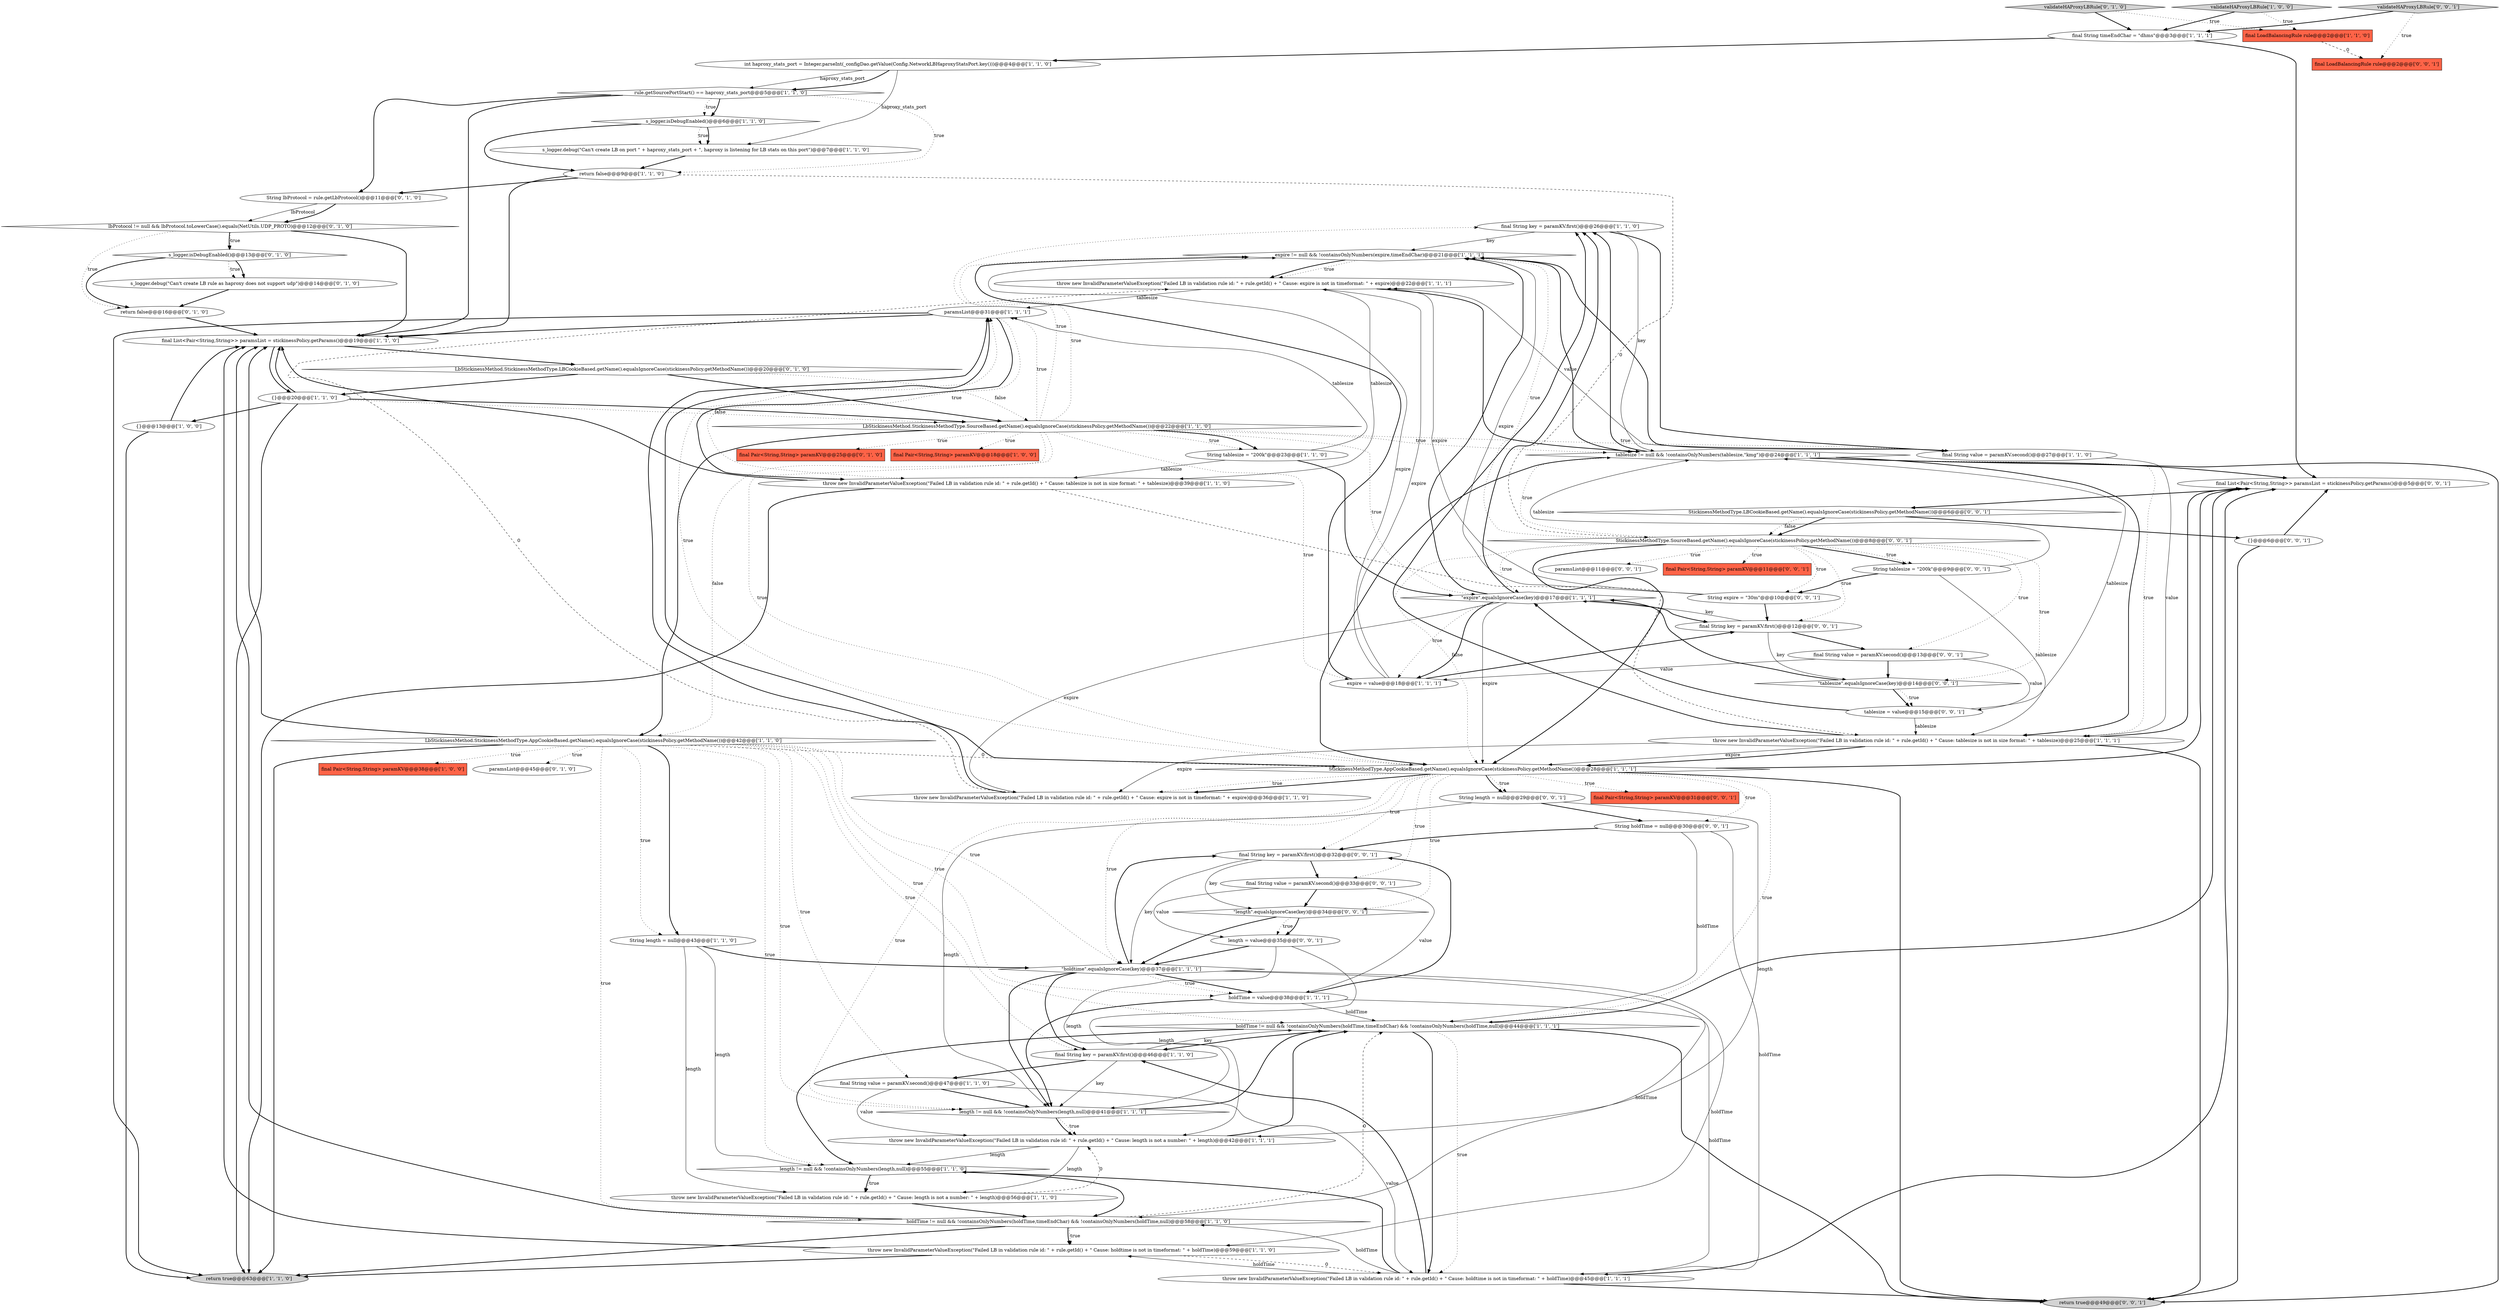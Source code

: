 digraph {
40 [style = filled, label = "final String key = paramKV.first()@@@26@@@['1', '1', '0']", fillcolor = white, shape = ellipse image = "AAA0AAABBB1BBB"];
32 [style = filled, label = "return true@@@63@@@['1', '1', '0']", fillcolor = lightgray, shape = ellipse image = "AAA0AAABBB1BBB"];
56 [style = filled, label = "final List<Pair<String,String>> paramsList = stickinessPolicy.getParams()@@@5@@@['0', '0', '1']", fillcolor = white, shape = ellipse image = "AAA0AAABBB3BBB"];
41 [style = filled, label = "throw new InvalidParameterValueException(\"Failed LB in validation rule id: \" + rule.getId() + \" Cause: holdtime is not in timeformat: \" + holdTime)@@@59@@@['1', '1', '0']", fillcolor = white, shape = ellipse image = "AAA0AAABBB1BBB"];
30 [style = filled, label = "final LoadBalancingRule rule@@@2@@@['1', '1', '0']", fillcolor = tomato, shape = box image = "AAA0AAABBB1BBB"];
34 [style = filled, label = "\"expire\".equalsIgnoreCase(key)@@@17@@@['1', '1', '1']", fillcolor = white, shape = diamond image = "AAA0AAABBB1BBB"];
0 [style = filled, label = "s_logger.isDebugEnabled()@@@6@@@['1', '1', '0']", fillcolor = white, shape = diamond image = "AAA0AAABBB1BBB"];
63 [style = filled, label = "String expire = \"30m\"@@@10@@@['0', '0', '1']", fillcolor = white, shape = ellipse image = "AAA0AAABBB3BBB"];
72 [style = filled, label = "{}@@@6@@@['0', '0', '1']", fillcolor = white, shape = ellipse image = "AAA0AAABBB3BBB"];
9 [style = filled, label = "final String timeEndChar = \"dhms\"@@@3@@@['1', '1', '1']", fillcolor = white, shape = ellipse image = "AAA0AAABBB1BBB"];
4 [style = filled, label = "final String value = paramKV.second()@@@47@@@['1', '1', '0']", fillcolor = white, shape = ellipse image = "AAA0AAABBB1BBB"];
39 [style = filled, label = "holdTime = value@@@38@@@['1', '1', '1']", fillcolor = white, shape = ellipse image = "AAA0AAABBB1BBB"];
13 [style = filled, label = "holdTime != null && !containsOnlyNumbers(holdTime,timeEndChar) && !containsOnlyNumbers(holdTime,null)@@@44@@@['1', '1', '1']", fillcolor = white, shape = diamond image = "AAA0AAABBB1BBB"];
16 [style = filled, label = "paramsList@@@31@@@['1', '1', '1']", fillcolor = white, shape = ellipse image = "AAA0AAABBB1BBB"];
36 [style = filled, label = "expire != null && !containsOnlyNumbers(expire,timeEndChar)@@@21@@@['1', '1', '1']", fillcolor = white, shape = diamond image = "AAA0AAABBB1BBB"];
45 [style = filled, label = "s_logger.debug(\"Can't create LB rule as haproxy does not support udp\")@@@14@@@['0', '1', '0']", fillcolor = white, shape = ellipse image = "AAA1AAABBB2BBB"];
43 [style = filled, label = "lbProtocol != null && lbProtocol.toLowerCase().equals(NetUtils.UDP_PROTO)@@@12@@@['0', '1', '0']", fillcolor = white, shape = diamond image = "AAA1AAABBB2BBB"];
60 [style = filled, label = "String length = null@@@29@@@['0', '0', '1']", fillcolor = white, shape = ellipse image = "AAA0AAABBB3BBB"];
51 [style = filled, label = "final String value = paramKV.second()@@@33@@@['0', '0', '1']", fillcolor = white, shape = ellipse image = "AAA0AAABBB3BBB"];
14 [style = filled, label = "final List<Pair<String,String>> paramsList = stickinessPolicy.getParams()@@@19@@@['1', '1', '0']", fillcolor = white, shape = ellipse image = "AAA0AAABBB1BBB"];
8 [style = filled, label = "throw new InvalidParameterValueException(\"Failed LB in validation rule id: \" + rule.getId() + \" Cause: tablesize is not in size format: \" + tablesize)@@@39@@@['1', '1', '0']", fillcolor = white, shape = ellipse image = "AAA0AAABBB1BBB"];
48 [style = filled, label = "String lbProtocol = rule.getLbProtocol()@@@11@@@['0', '1', '0']", fillcolor = white, shape = ellipse image = "AAA1AAABBB2BBB"];
21 [style = filled, label = "\"holdtime\".equalsIgnoreCase(key)@@@37@@@['1', '1', '1']", fillcolor = white, shape = diamond image = "AAA0AAABBB1BBB"];
54 [style = filled, label = "String holdTime = null@@@30@@@['0', '0', '1']", fillcolor = white, shape = ellipse image = "AAA0AAABBB3BBB"];
5 [style = filled, label = "final String key = paramKV.first()@@@46@@@['1', '1', '0']", fillcolor = white, shape = ellipse image = "AAA0AAABBB1BBB"];
62 [style = filled, label = "final String key = paramKV.first()@@@12@@@['0', '0', '1']", fillcolor = white, shape = ellipse image = "AAA0AAABBB3BBB"];
42 [style = filled, label = "final Pair<String,String> paramKV@@@25@@@['0', '1', '0']", fillcolor = tomato, shape = box image = "AAA0AAABBB2BBB"];
49 [style = filled, label = "return false@@@16@@@['0', '1', '0']", fillcolor = white, shape = ellipse image = "AAA1AAABBB2BBB"];
64 [style = filled, label = "paramsList@@@11@@@['0', '0', '1']", fillcolor = white, shape = ellipse image = "AAA0AAABBB3BBB"];
55 [style = filled, label = "final LoadBalancingRule rule@@@2@@@['0', '0', '1']", fillcolor = tomato, shape = box image = "AAA0AAABBB3BBB"];
57 [style = filled, label = "\"tablesize\".equalsIgnoreCase(key)@@@14@@@['0', '0', '1']", fillcolor = white, shape = diamond image = "AAA0AAABBB3BBB"];
61 [style = filled, label = "validateHAProxyLBRule['0', '0', '1']", fillcolor = lightgray, shape = diamond image = "AAA0AAABBB3BBB"];
38 [style = filled, label = "length != null && !containsOnlyNumbers(length,null)@@@41@@@['1', '1', '1']", fillcolor = white, shape = diamond image = "AAA0AAABBB1BBB"];
6 [style = filled, label = "final Pair<String,String> paramKV@@@18@@@['1', '0', '0']", fillcolor = tomato, shape = box image = "AAA0AAABBB1BBB"];
24 [style = filled, label = "{}@@@20@@@['1', '1', '0']", fillcolor = white, shape = ellipse image = "AAA0AAABBB1BBB"];
71 [style = filled, label = "final Pair<String,String> paramKV@@@11@@@['0', '0', '1']", fillcolor = tomato, shape = box image = "AAA0AAABBB3BBB"];
25 [style = filled, label = "throw new InvalidParameterValueException(\"Failed LB in validation rule id: \" + rule.getId() + \" Cause: length is not a number: \" + length)@@@56@@@['1', '1', '0']", fillcolor = white, shape = ellipse image = "AAA0AAABBB1BBB"];
31 [style = filled, label = "final String value = paramKV.second()@@@27@@@['1', '1', '0']", fillcolor = white, shape = ellipse image = "AAA0AAABBB1BBB"];
66 [style = filled, label = "final String value = paramKV.second()@@@13@@@['0', '0', '1']", fillcolor = white, shape = ellipse image = "AAA0AAABBB3BBB"];
15 [style = filled, label = "expire = value@@@18@@@['1', '1', '1']", fillcolor = white, shape = ellipse image = "AAA0AAABBB1BBB"];
20 [style = filled, label = "validateHAProxyLBRule['1', '0', '0']", fillcolor = lightgray, shape = diamond image = "AAA0AAABBB1BBB"];
26 [style = filled, label = "rule.getSourcePortStart() == haproxy_stats_port@@@5@@@['1', '1', '0']", fillcolor = white, shape = diamond image = "AAA0AAABBB1BBB"];
59 [style = filled, label = "StickinessMethodType.SourceBased.getName().equalsIgnoreCase(stickinessPolicy.getMethodName())@@@8@@@['0', '0', '1']", fillcolor = white, shape = diamond image = "AAA0AAABBB3BBB"];
11 [style = filled, label = "throw new InvalidParameterValueException(\"Failed LB in validation rule id: \" + rule.getId() + \" Cause: tablesize is not in size format: \" + tablesize)@@@25@@@['1', '1', '1']", fillcolor = white, shape = ellipse image = "AAA0AAABBB1BBB"];
22 [style = filled, label = "String length = null@@@43@@@['1', '1', '0']", fillcolor = white, shape = ellipse image = "AAA0AAABBB1BBB"];
18 [style = filled, label = "StickinessMethodType.AppCookieBased.getName().equalsIgnoreCase(stickinessPolicy.getMethodName())@@@28@@@['1', '1', '1']", fillcolor = white, shape = diamond image = "AAA0AAABBB1BBB"];
29 [style = filled, label = "LbStickinessMethod.StickinessMethodType.AppCookieBased.getName().equalsIgnoreCase(stickinessPolicy.getMethodName())@@@42@@@['1', '1', '0']", fillcolor = white, shape = diamond image = "AAA0AAABBB1BBB"];
35 [style = filled, label = "holdTime != null && !containsOnlyNumbers(holdTime,timeEndChar) && !containsOnlyNumbers(holdTime,null)@@@58@@@['1', '1', '0']", fillcolor = white, shape = diamond image = "AAA0AAABBB1BBB"];
65 [style = filled, label = "StickinessMethodType.LBCookieBased.getName().equalsIgnoreCase(stickinessPolicy.getMethodName())@@@6@@@['0', '0', '1']", fillcolor = white, shape = diamond image = "AAA0AAABBB3BBB"];
69 [style = filled, label = "tablesize = value@@@15@@@['0', '0', '1']", fillcolor = white, shape = ellipse image = "AAA0AAABBB3BBB"];
58 [style = filled, label = "final Pair<String,String> paramKV@@@31@@@['0', '0', '1']", fillcolor = tomato, shape = box image = "AAA0AAABBB3BBB"];
7 [style = filled, label = "length != null && !containsOnlyNumbers(length,null)@@@55@@@['1', '1', '0']", fillcolor = white, shape = diamond image = "AAA0AAABBB1BBB"];
70 [style = filled, label = "\"length\".equalsIgnoreCase(key)@@@34@@@['0', '0', '1']", fillcolor = white, shape = diamond image = "AAA0AAABBB3BBB"];
12 [style = filled, label = "throw new InvalidParameterValueException(\"Failed LB in validation rule id: \" + rule.getId() + \" Cause: expire is not in timeformat: \" + expire)@@@22@@@['1', '1', '1']", fillcolor = white, shape = ellipse image = "AAA0AAABBB1BBB"];
1 [style = filled, label = "final Pair<String,String> paramKV@@@38@@@['1', '0', '0']", fillcolor = tomato, shape = box image = "AAA0AAABBB1BBB"];
2 [style = filled, label = "throw new InvalidParameterValueException(\"Failed LB in validation rule id: \" + rule.getId() + \" Cause: length is not a number: \" + length)@@@42@@@['1', '1', '1']", fillcolor = white, shape = ellipse image = "AAA0AAABBB1BBB"];
17 [style = filled, label = "{}@@@13@@@['1', '0', '0']", fillcolor = white, shape = ellipse image = "AAA0AAABBB1BBB"];
19 [style = filled, label = "throw new InvalidParameterValueException(\"Failed LB in validation rule id: \" + rule.getId() + \" Cause: holdtime is not in timeformat: \" + holdTime)@@@45@@@['1', '1', '1']", fillcolor = white, shape = ellipse image = "AAA0AAABBB1BBB"];
28 [style = filled, label = "throw new InvalidParameterValueException(\"Failed LB in validation rule id: \" + rule.getId() + \" Cause: expire is not in timeformat: \" + expire)@@@36@@@['1', '1', '0']", fillcolor = white, shape = ellipse image = "AAA0AAABBB1BBB"];
33 [style = filled, label = "return false@@@9@@@['1', '1', '0']", fillcolor = white, shape = ellipse image = "AAA0AAABBB1BBB"];
52 [style = filled, label = "String tablesize = \"200k\"@@@9@@@['0', '0', '1']", fillcolor = white, shape = ellipse image = "AAA0AAABBB3BBB"];
67 [style = filled, label = "length = value@@@35@@@['0', '0', '1']", fillcolor = white, shape = ellipse image = "AAA0AAABBB3BBB"];
23 [style = filled, label = "LbStickinessMethod.StickinessMethodType.SourceBased.getName().equalsIgnoreCase(stickinessPolicy.getMethodName())@@@22@@@['1', '1', '0']", fillcolor = white, shape = diamond image = "AAA0AAABBB1BBB"];
27 [style = filled, label = "String tablesize = \"200k\"@@@23@@@['1', '1', '0']", fillcolor = white, shape = ellipse image = "AAA0AAABBB1BBB"];
37 [style = filled, label = "tablesize != null && !containsOnlyNumbers(tablesize,\"kmg\")@@@24@@@['1', '1', '1']", fillcolor = white, shape = diamond image = "AAA0AAABBB1BBB"];
10 [style = filled, label = "s_logger.debug(\"Can't create LB on port \" + haproxy_stats_port + \", haproxy is listening for LB stats on this port\")@@@7@@@['1', '1', '0']", fillcolor = white, shape = ellipse image = "AAA0AAABBB1BBB"];
50 [style = filled, label = "s_logger.isDebugEnabled()@@@13@@@['0', '1', '0']", fillcolor = white, shape = diamond image = "AAA1AAABBB2BBB"];
46 [style = filled, label = "LbStickinessMethod.StickinessMethodType.LBCookieBased.getName().equalsIgnoreCase(stickinessPolicy.getMethodName())@@@20@@@['0', '1', '0']", fillcolor = white, shape = diamond image = "AAA0AAABBB2BBB"];
47 [style = filled, label = "paramsList@@@45@@@['0', '1', '0']", fillcolor = white, shape = ellipse image = "AAA0AAABBB2BBB"];
68 [style = filled, label = "return true@@@49@@@['0', '0', '1']", fillcolor = lightgray, shape = ellipse image = "AAA0AAABBB3BBB"];
44 [style = filled, label = "validateHAProxyLBRule['0', '1', '0']", fillcolor = lightgray, shape = diamond image = "AAA0AAABBB2BBB"];
53 [style = filled, label = "final String key = paramKV.first()@@@32@@@['0', '0', '1']", fillcolor = white, shape = ellipse image = "AAA0AAABBB3BBB"];
3 [style = filled, label = "int haproxy_stats_port = Integer.parseInt(_configDao.getValue(Config.NetworkLBHaproxyStatsPort.key()))@@@4@@@['1', '1', '0']", fillcolor = white, shape = ellipse image = "AAA0AAABBB1BBB"];
0->10 [style = dotted, label="true"];
11->56 [style = bold, label=""];
23->34 [style = dotted, label="true"];
8->14 [style = bold, label=""];
24->32 [style = bold, label=""];
23->37 [style = dotted, label="true"];
28->16 [style = bold, label=""];
18->56 [style = bold, label=""];
70->67 [style = dotted, label="true"];
35->41 [style = dotted, label="true"];
67->21 [style = bold, label=""];
18->60 [style = dotted, label="true"];
18->54 [style = dotted, label="true"];
33->48 [style = bold, label=""];
59->71 [style = dotted, label="true"];
44->30 [style = dotted, label="true"];
70->21 [style = bold, label=""];
59->37 [style = dotted, label="true"];
17->14 [style = bold, label=""];
62->66 [style = bold, label=""];
14->24 [style = bold, label=""];
59->52 [style = bold, label=""];
21->39 [style = bold, label=""];
5->13 [style = solid, label="key"];
59->52 [style = dotted, label="true"];
18->28 [style = bold, label=""];
11->18 [style = solid, label="expire"];
35->32 [style = bold, label=""];
50->45 [style = dotted, label="true"];
18->13 [style = dotted, label="true"];
43->14 [style = bold, label=""];
48->43 [style = solid, label="lbProtocol"];
14->46 [style = bold, label=""];
29->39 [style = dotted, label="true"];
19->41 [style = solid, label="holdTime"];
29->32 [style = bold, label=""];
25->35 [style = bold, label=""];
63->62 [style = bold, label=""];
62->34 [style = solid, label="key"];
60->38 [style = solid, label="length"];
3->26 [style = solid, label="haproxy_stats_port"];
15->12 [style = solid, label="expire"];
18->51 [style = dotted, label="true"];
61->55 [style = dotted, label="true"];
51->39 [style = solid, label="value"];
57->69 [style = bold, label=""];
36->12 [style = dotted, label="true"];
31->36 [style = bold, label=""];
43->50 [style = dotted, label="true"];
27->34 [style = bold, label=""];
19->7 [style = bold, label=""];
24->14 [style = bold, label=""];
4->2 [style = solid, label="value"];
28->12 [style = dashed, label="0"];
19->68 [style = bold, label=""];
59->18 [style = dotted, label="false"];
31->12 [style = solid, label="value"];
29->4 [style = dotted, label="true"];
43->49 [style = dotted, label="true"];
52->63 [style = bold, label=""];
29->18 [style = dashed, label="0"];
23->29 [style = bold, label=""];
23->27 [style = bold, label=""];
59->66 [style = dotted, label="true"];
34->18 [style = solid, label="expire"];
39->19 [style = solid, label="holdTime"];
29->38 [style = dotted, label="true"];
59->36 [style = dotted, label="true"];
34->15 [style = bold, label=""];
18->68 [style = bold, label=""];
66->15 [style = solid, label="value"];
59->62 [style = dotted, label="true"];
60->2 [style = solid, label="length"];
19->5 [style = bold, label=""];
43->50 [style = bold, label=""];
69->34 [style = bold, label=""];
37->18 [style = bold, label=""];
8->32 [style = bold, label=""];
37->56 [style = bold, label=""];
26->0 [style = dotted, label="true"];
16->8 [style = bold, label=""];
41->32 [style = bold, label=""];
12->37 [style = bold, label=""];
62->57 [style = solid, label="key"];
38->2 [style = dotted, label="true"];
11->18 [style = bold, label=""];
56->65 [style = bold, label=""];
52->11 [style = solid, label="tablesize"];
51->67 [style = solid, label="value"];
53->51 [style = bold, label=""];
17->32 [style = bold, label=""];
37->40 [style = bold, label=""];
18->21 [style = dotted, label="true"];
12->16 [style = solid, label="tablesize"];
11->68 [style = bold, label=""];
15->36 [style = bold, label=""];
12->8 [style = solid, label="tablesize"];
19->56 [style = bold, label=""];
22->7 [style = solid, label="length"];
59->57 [style = dotted, label="true"];
13->19 [style = dotted, label="true"];
40->37 [style = solid, label="key"];
20->30 [style = dotted, label="true"];
63->12 [style = solid, label="expire"];
30->55 [style = dashed, label="0"];
35->13 [style = dashed, label="0"];
49->14 [style = bold, label=""];
7->25 [style = dotted, label="true"];
65->72 [style = bold, label=""];
37->68 [style = bold, label=""];
22->21 [style = bold, label=""];
48->43 [style = bold, label=""];
29->14 [style = bold, label=""];
36->12 [style = bold, label=""];
21->53 [style = bold, label=""];
54->13 [style = solid, label="holdTime"];
41->14 [style = bold, label=""];
7->35 [style = bold, label=""];
22->25 [style = solid, label="length"];
33->59 [style = dashed, label="0"];
13->5 [style = bold, label=""];
29->1 [style = dotted, label="true"];
16->32 [style = bold, label=""];
19->35 [style = solid, label="holdTime"];
23->6 [style = dotted, label="true"];
34->28 [style = solid, label="expire"];
21->41 [style = solid, label="holdTime"];
8->11 [style = dashed, label="0"];
15->62 [style = bold, label=""];
13->19 [style = bold, label=""];
35->41 [style = bold, label=""];
29->5 [style = dotted, label="true"];
11->40 [style = bold, label=""];
2->13 [style = bold, label=""];
60->54 [style = bold, label=""];
29->35 [style = dotted, label="true"];
24->17 [style = bold, label=""];
46->23 [style = bold, label=""];
52->37 [style = solid, label="tablesize"];
24->23 [style = dotted, label="false"];
34->36 [style = bold, label=""];
4->19 [style = solid, label="value"];
23->15 [style = dotted, label="true"];
18->58 [style = dotted, label="true"];
40->31 [style = bold, label=""];
21->39 [style = dotted, label="true"];
37->11 [style = dotted, label="true"];
26->14 [style = bold, label=""];
67->38 [style = solid, label="length"];
5->4 [style = bold, label=""];
38->13 [style = bold, label=""];
59->34 [style = dotted, label="true"];
23->27 [style = dotted, label="true"];
9->56 [style = bold, label=""];
13->68 [style = bold, label=""];
23->31 [style = dotted, label="true"];
53->70 [style = solid, label="key"];
15->36 [style = solid, label="expire"];
70->67 [style = bold, label=""];
27->16 [style = solid, label="tablesize"];
18->60 [style = bold, label=""];
63->36 [style = solid, label="expire"];
29->7 [style = dotted, label="true"];
18->28 [style = dotted, label="true"];
3->10 [style = solid, label="haproxy_stats_port"];
65->59 [style = bold, label=""];
18->16 [style = bold, label=""];
7->25 [style = bold, label=""];
21->38 [style = bold, label=""];
26->33 [style = dotted, label="true"];
33->14 [style = bold, label=""];
59->64 [style = dotted, label="true"];
25->2 [style = dashed, label="0"];
21->35 [style = solid, label="holdTime"];
16->8 [style = dotted, label="true"];
20->9 [style = bold, label=""];
69->11 [style = solid, label="tablesize"];
50->45 [style = bold, label=""];
29->47 [style = dotted, label="true"];
53->21 [style = solid, label="key"];
11->28 [style = solid, label="expire"];
40->36 [style = solid, label="key"];
23->16 [style = dotted, label="true"];
29->21 [style = dotted, label="true"];
59->63 [style = dotted, label="true"];
41->19 [style = dashed, label="0"];
72->68 [style = bold, label=""];
69->37 [style = solid, label="tablesize"];
18->70 [style = dotted, label="true"];
51->70 [style = bold, label=""];
23->40 [style = dotted, label="true"];
2->25 [style = solid, label="length"];
0->33 [style = bold, label=""];
4->38 [style = bold, label=""];
36->37 [style = bold, label=""];
13->7 [style = bold, label=""];
57->34 [style = bold, label=""];
13->56 [style = bold, label=""];
39->13 [style = solid, label="holdTime"];
29->13 [style = dotted, label="true"];
23->42 [style = dotted, label="true"];
18->53 [style = dotted, label="true"];
24->23 [style = bold, label=""];
3->26 [style = bold, label=""];
44->9 [style = bold, label=""];
39->38 [style = bold, label=""];
9->3 [style = bold, label=""];
38->2 [style = bold, label=""];
34->62 [style = bold, label=""];
66->69 [style = solid, label="value"];
34->40 [style = bold, label=""];
45->49 [style = bold, label=""];
72->56 [style = bold, label=""];
27->8 [style = solid, label="tablesize"];
0->10 [style = bold, label=""];
18->16 [style = dotted, label="true"];
54->19 [style = solid, label="holdTime"];
2->7 [style = solid, label="length"];
67->2 [style = solid, label="length"];
23->18 [style = dotted, label="true"];
16->14 [style = bold, label=""];
50->49 [style = bold, label=""];
21->5 [style = bold, label=""];
39->53 [style = bold, label=""];
65->59 [style = dotted, label="false"];
31->11 [style = solid, label="value"];
37->11 [style = bold, label=""];
57->69 [style = dotted, label="true"];
34->15 [style = dotted, label="true"];
29->22 [style = bold, label=""];
18->38 [style = dotted, label="true"];
23->36 [style = dotted, label="true"];
23->29 [style = dotted, label="false"];
29->22 [style = dotted, label="true"];
59->18 [style = bold, label=""];
10->33 [style = bold, label=""];
61->9 [style = bold, label=""];
46->24 [style = bold, label=""];
26->48 [style = bold, label=""];
46->23 [style = dotted, label="false"];
5->38 [style = solid, label="key"];
35->14 [style = bold, label=""];
26->0 [style = bold, label=""];
54->53 [style = bold, label=""];
66->57 [style = bold, label=""];
}
